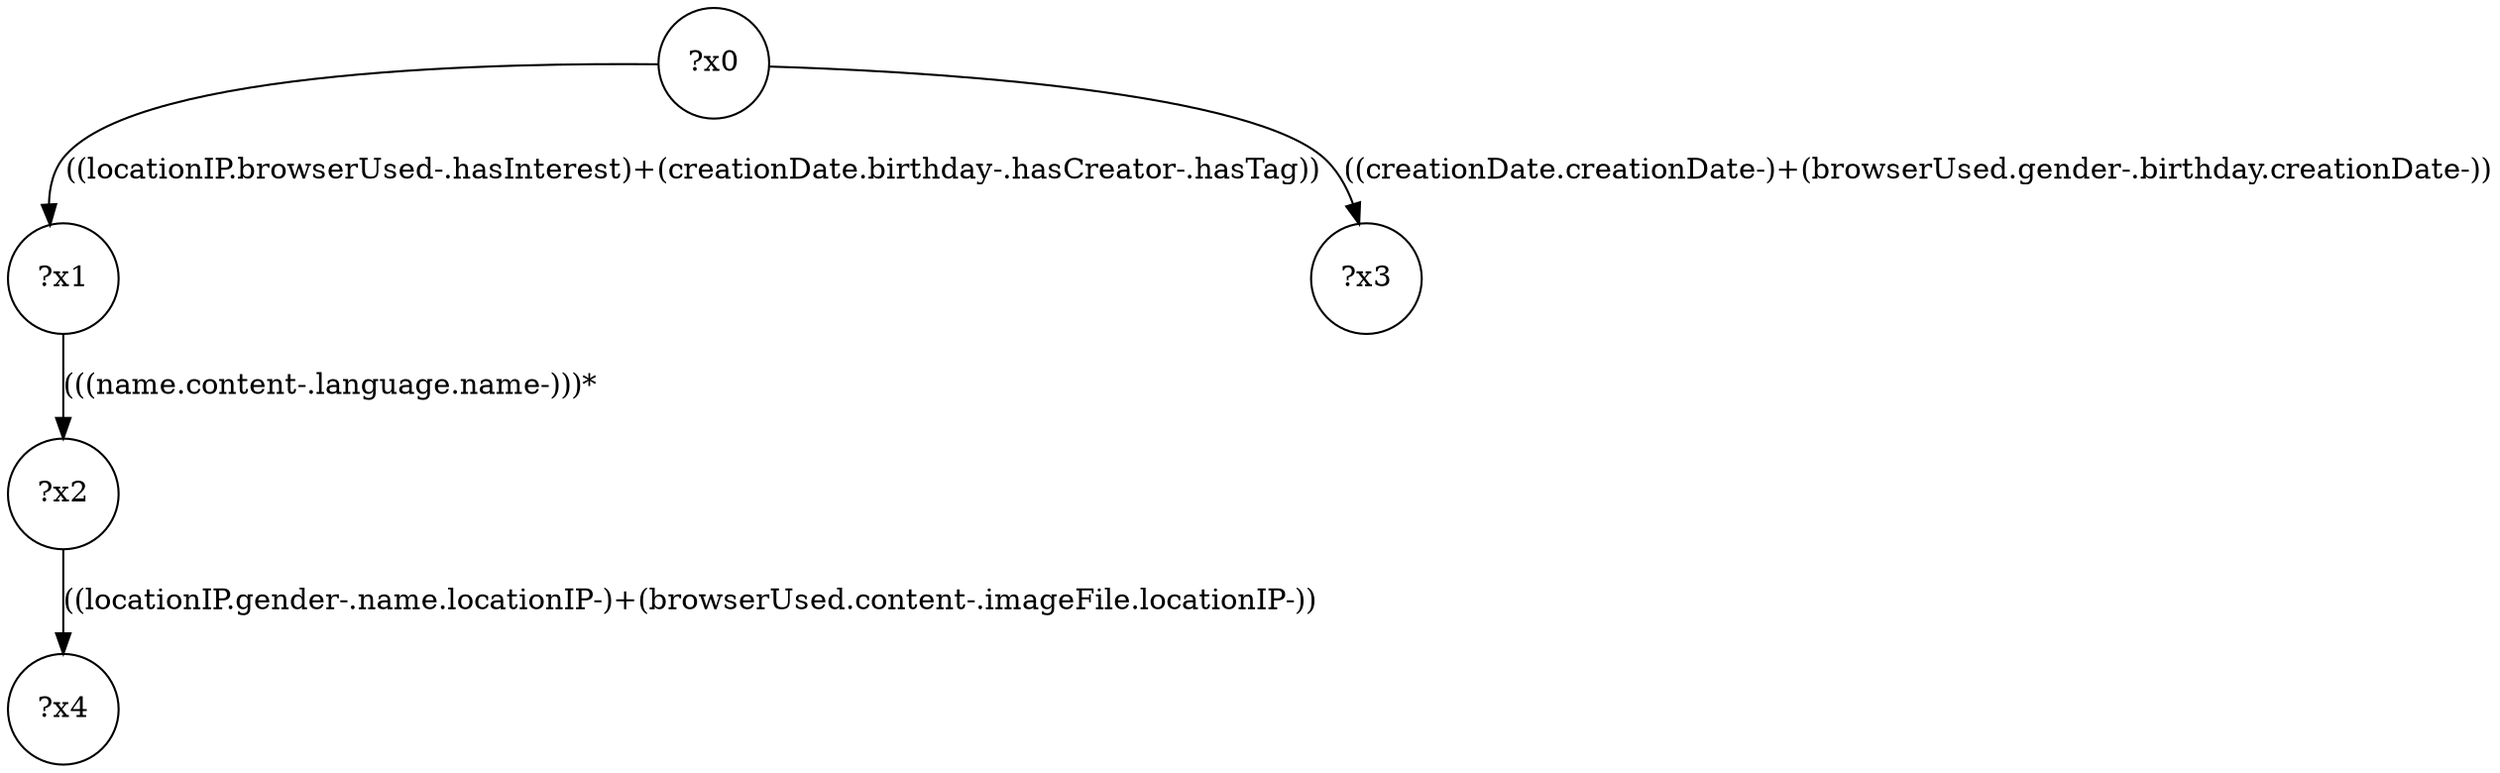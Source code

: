digraph g {
	x0 [shape=circle, label="?x0"];
	x1 [shape=circle, label="?x1"];
	x0 -> x1 [label="((locationIP.browserUsed-.hasInterest)+(creationDate.birthday-.hasCreator-.hasTag))"];
	x2 [shape=circle, label="?x2"];
	x1 -> x2 [label="(((name.content-.language.name-)))*"];
	x3 [shape=circle, label="?x3"];
	x0 -> x3 [label="((creationDate.creationDate-)+(browserUsed.gender-.birthday.creationDate-))"];
	x4 [shape=circle, label="?x4"];
	x2 -> x4 [label="((locationIP.gender-.name.locationIP-)+(browserUsed.content-.imageFile.locationIP-))"];
}
